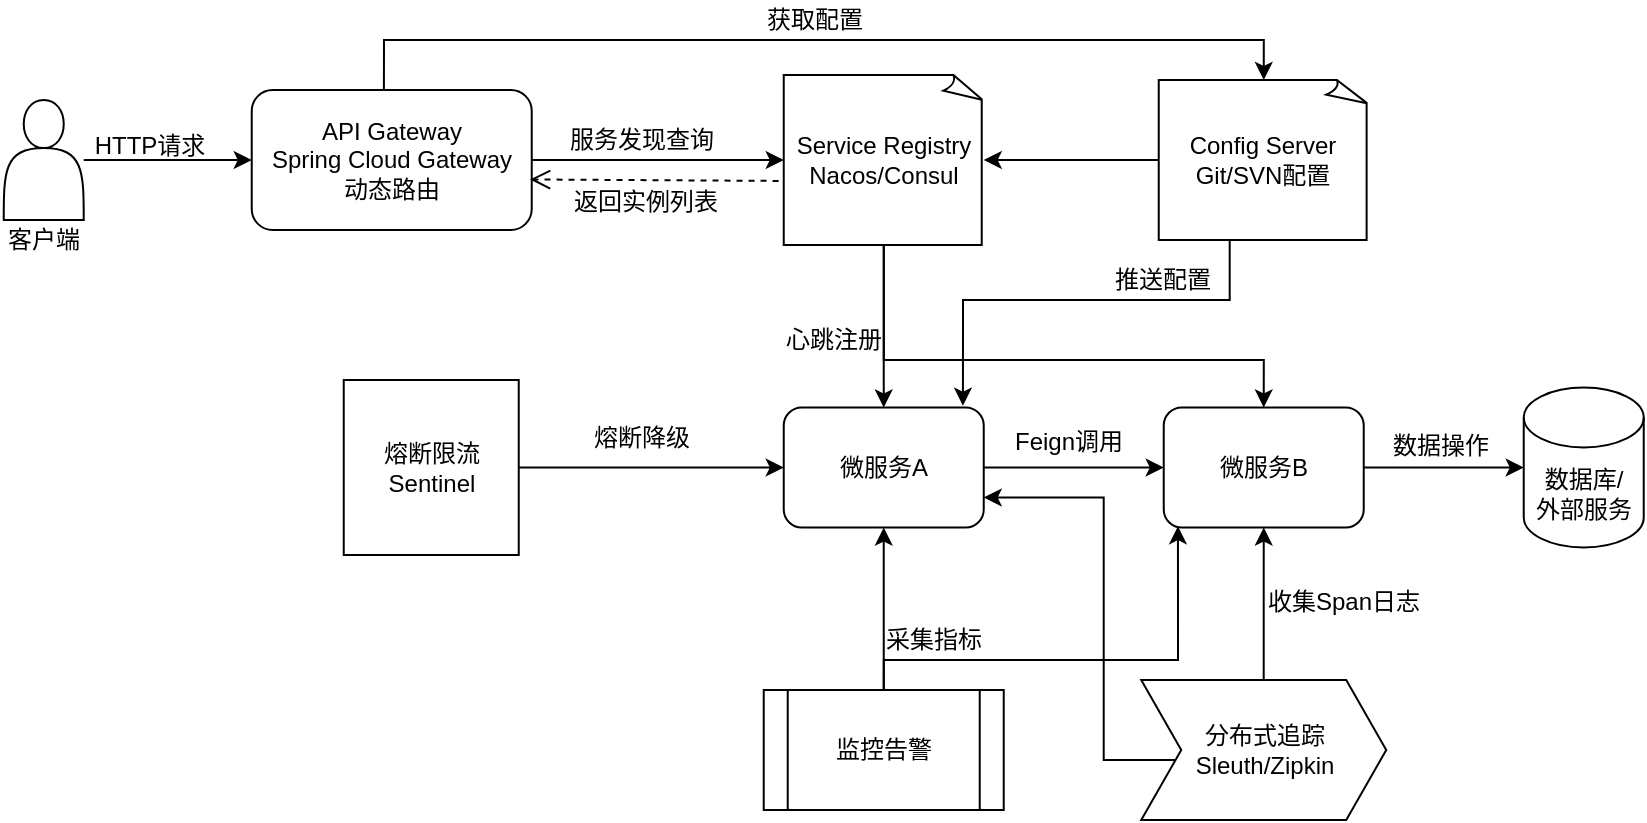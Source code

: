 <mxfile version="28.1.0">
  <diagram name="第 1 页" id="ZEExV5P48Pws8hLEaL9O">
    <mxGraphModel dx="1921" dy="934" grid="1" gridSize="10" guides="1" tooltips="1" connect="1" arrows="1" fold="1" page="1" pageScale="1" pageWidth="827" pageHeight="1169" math="0" shadow="0">
      <root>
        <mxCell id="0" />
        <mxCell id="1" parent="0" />
        <mxCell id="Mo8PvDtuYaeKryjOyZzO-59" value="" style="group" vertex="1" connectable="0" parent="1">
          <mxGeometry x="110" y="110" width="821.87" height="410" as="geometry" />
        </mxCell>
        <mxCell id="IjonZkcJv7geGoO6ObHn-82" style="edgeStyle=orthogonalEdgeStyle;rounded=0;orthogonalLoop=1;jettySize=auto;html=1;entryX=0;entryY=0.5;entryDx=0;entryDy=0;" parent="Mo8PvDtuYaeKryjOyZzO-59" source="IjonZkcJv7geGoO6ObHn-72" target="IjonZkcJv7geGoO6ObHn-78" edge="1">
          <mxGeometry relative="1" as="geometry" />
        </mxCell>
        <mxCell id="IjonZkcJv7geGoO6ObHn-72" value="" style="shape=actor;whiteSpace=wrap;html=1;" parent="Mo8PvDtuYaeKryjOyZzO-59" vertex="1">
          <mxGeometry x="1.87" y="50" width="40" height="60" as="geometry" />
        </mxCell>
        <mxCell id="IjonZkcJv7geGoO6ObHn-75" value="客户端" style="text;strokeColor=none;align=center;fillColor=none;html=1;verticalAlign=middle;whiteSpace=wrap;rounded=0;" parent="Mo8PvDtuYaeKryjOyZzO-59" vertex="1">
          <mxGeometry y="110" width="43.75" height="20" as="geometry" />
        </mxCell>
        <mxCell id="IjonZkcJv7geGoO6ObHn-78" value="API Gateway&lt;br&gt;Spring Cloud&amp;nbsp;Gateway&lt;br&gt;动态路由" style="rounded=1;whiteSpace=wrap;html=1;" parent="Mo8PvDtuYaeKryjOyZzO-59" vertex="1">
          <mxGeometry x="125.87" y="45" width="140" height="70" as="geometry" />
        </mxCell>
        <mxCell id="Mo8PvDtuYaeKryjOyZzO-46" style="edgeStyle=orthogonalEdgeStyle;rounded=0;orthogonalLoop=1;jettySize=auto;html=1;entryX=0.5;entryY=0;entryDx=0;entryDy=0;" edge="1" parent="Mo8PvDtuYaeKryjOyZzO-59" source="IjonZkcJv7geGoO6ObHn-79" target="IjonZkcJv7geGoO6ObHn-81">
          <mxGeometry relative="1" as="geometry" />
        </mxCell>
        <mxCell id="Mo8PvDtuYaeKryjOyZzO-48" style="edgeStyle=orthogonalEdgeStyle;rounded=0;orthogonalLoop=1;jettySize=auto;html=1;entryX=0.5;entryY=0;entryDx=0;entryDy=0;" edge="1" parent="Mo8PvDtuYaeKryjOyZzO-59" source="IjonZkcJv7geGoO6ObHn-79" target="IjonZkcJv7geGoO6ObHn-91">
          <mxGeometry relative="1" as="geometry">
            <Array as="points">
              <mxPoint x="441.87" y="180" />
              <mxPoint x="631.87" y="180" />
            </Array>
          </mxGeometry>
        </mxCell>
        <mxCell id="IjonZkcJv7geGoO6ObHn-79" value="Service Registry&lt;div&gt;Nacos/Consul&lt;br&gt;&lt;/div&gt;" style="whiteSpace=wrap;html=1;shape=mxgraph.basic.document" parent="Mo8PvDtuYaeKryjOyZzO-59" vertex="1">
          <mxGeometry x="391.87" y="37.5" width="100" height="85" as="geometry" />
        </mxCell>
        <mxCell id="Mo8PvDtuYaeKryjOyZzO-45" style="edgeStyle=orthogonalEdgeStyle;rounded=0;orthogonalLoop=1;jettySize=auto;html=1;entryX=0;entryY=0.5;entryDx=0;entryDy=0;" edge="1" parent="Mo8PvDtuYaeKryjOyZzO-59" source="IjonZkcJv7geGoO6ObHn-81" target="IjonZkcJv7geGoO6ObHn-91">
          <mxGeometry relative="1" as="geometry" />
        </mxCell>
        <mxCell id="IjonZkcJv7geGoO6ObHn-81" value="微服务A" style="rounded=1;whiteSpace=wrap;html=1;" parent="Mo8PvDtuYaeKryjOyZzO-59" vertex="1">
          <mxGeometry x="391.87" y="203.75" width="100" height="60" as="geometry" />
        </mxCell>
        <mxCell id="IjonZkcJv7geGoO6ObHn-83" style="edgeStyle=orthogonalEdgeStyle;rounded=0;orthogonalLoop=1;jettySize=auto;html=1;entryX=0;entryY=0.5;entryDx=0;entryDy=0;entryPerimeter=0;" parent="Mo8PvDtuYaeKryjOyZzO-59" source="IjonZkcJv7geGoO6ObHn-78" target="IjonZkcJv7geGoO6ObHn-79" edge="1">
          <mxGeometry relative="1" as="geometry" />
        </mxCell>
        <mxCell id="Mo8PvDtuYaeKryjOyZzO-56" style="edgeStyle=orthogonalEdgeStyle;rounded=0;orthogonalLoop=1;jettySize=auto;html=1;entryX=0;entryY=0.5;entryDx=0;entryDy=0;" edge="1" parent="Mo8PvDtuYaeKryjOyZzO-59" source="IjonZkcJv7geGoO6ObHn-90" target="IjonZkcJv7geGoO6ObHn-81">
          <mxGeometry relative="1" as="geometry" />
        </mxCell>
        <mxCell id="IjonZkcJv7geGoO6ObHn-90" value="&lt;div&gt;&lt;span style=&quot;background-color: transparent;&quot;&gt;熔断限流&lt;br&gt;&lt;/span&gt;Sentinel&lt;br&gt;&lt;/div&gt;" style="whiteSpace=wrap;html=1;aspect=fixed;" parent="Mo8PvDtuYaeKryjOyZzO-59" vertex="1">
          <mxGeometry x="171.87" y="190" width="87.5" height="87.5" as="geometry" />
        </mxCell>
        <mxCell id="IjonZkcJv7geGoO6ObHn-91" value="微服务B" style="rounded=1;whiteSpace=wrap;html=1;" parent="Mo8PvDtuYaeKryjOyZzO-59" vertex="1">
          <mxGeometry x="581.87" y="203.75" width="100" height="60" as="geometry" />
        </mxCell>
        <mxCell id="IjonZkcJv7geGoO6ObHn-95" value="熔断降级" style="text;strokeColor=none;align=center;fillColor=none;html=1;verticalAlign=middle;whiteSpace=wrap;rounded=0;" parent="Mo8PvDtuYaeKryjOyZzO-59" vertex="1">
          <mxGeometry x="295.62" y="207.5" width="50" height="22.5" as="geometry" />
        </mxCell>
        <mxCell id="Mo8PvDtuYaeKryjOyZzO-53" style="edgeStyle=orthogonalEdgeStyle;rounded=0;orthogonalLoop=1;jettySize=auto;html=1;entryX=0.5;entryY=1;entryDx=0;entryDy=0;" edge="1" parent="Mo8PvDtuYaeKryjOyZzO-59" source="IjonZkcJv7geGoO6ObHn-96" target="IjonZkcJv7geGoO6ObHn-91">
          <mxGeometry relative="1" as="geometry" />
        </mxCell>
        <mxCell id="Mo8PvDtuYaeKryjOyZzO-54" style="edgeStyle=orthogonalEdgeStyle;rounded=0;orthogonalLoop=1;jettySize=auto;html=1;entryX=1;entryY=0.75;entryDx=0;entryDy=0;" edge="1" parent="Mo8PvDtuYaeKryjOyZzO-59" source="IjonZkcJv7geGoO6ObHn-96" target="IjonZkcJv7geGoO6ObHn-81">
          <mxGeometry relative="1" as="geometry">
            <Array as="points">
              <mxPoint x="551.87" y="380" />
              <mxPoint x="551.87" y="249" />
            </Array>
          </mxGeometry>
        </mxCell>
        <mxCell id="IjonZkcJv7geGoO6ObHn-96" value="分布式追踪&lt;br&gt;Sleuth/Zipkin" style="shape=step;perimeter=stepPerimeter;whiteSpace=wrap;html=1;fixedSize=1;direction=east;" parent="Mo8PvDtuYaeKryjOyZzO-59" vertex="1">
          <mxGeometry x="570.62" y="340" width="122.5" height="70" as="geometry" />
        </mxCell>
        <mxCell id="Mo8PvDtuYaeKryjOyZzO-1" value="Config Server&lt;br&gt;Git/SVN&lt;span style=&quot;background-color: transparent;&quot;&gt;配置&lt;/span&gt;" style="whiteSpace=wrap;html=1;shape=mxgraph.basic.document" vertex="1" parent="Mo8PvDtuYaeKryjOyZzO-59">
          <mxGeometry x="579.37" y="40" width="105" height="80" as="geometry" />
        </mxCell>
        <mxCell id="Mo8PvDtuYaeKryjOyZzO-3" style="edgeStyle=orthogonalEdgeStyle;rounded=0;orthogonalLoop=1;jettySize=auto;html=1;entryX=1;entryY=0.5;entryDx=0;entryDy=0;entryPerimeter=0;" edge="1" parent="Mo8PvDtuYaeKryjOyZzO-59" source="Mo8PvDtuYaeKryjOyZzO-1" target="IjonZkcJv7geGoO6ObHn-79">
          <mxGeometry relative="1" as="geometry" />
        </mxCell>
        <mxCell id="Mo8PvDtuYaeKryjOyZzO-7" value="推送配置" style="text;strokeColor=none;align=center;fillColor=none;html=1;verticalAlign=middle;whiteSpace=wrap;rounded=0;" vertex="1" parent="Mo8PvDtuYaeKryjOyZzO-59">
          <mxGeometry x="553.87" y="130" width="55" height="20" as="geometry" />
        </mxCell>
        <mxCell id="Mo8PvDtuYaeKryjOyZzO-11" value="收集Span日志" style="text;strokeColor=none;align=center;fillColor=none;html=1;verticalAlign=middle;whiteSpace=wrap;rounded=0;" vertex="1" parent="Mo8PvDtuYaeKryjOyZzO-59">
          <mxGeometry x="631.87" y="292.5" width="80" height="17.5" as="geometry" />
        </mxCell>
        <mxCell id="Mo8PvDtuYaeKryjOyZzO-12" value="数据库/&lt;br&gt;外部服务" style="shape=cylinder3;whiteSpace=wrap;html=1;boundedLbl=1;backgroundOutline=1;size=15;" vertex="1" parent="Mo8PvDtuYaeKryjOyZzO-59">
          <mxGeometry x="761.87" y="193.75" width="60" height="80" as="geometry" />
        </mxCell>
        <mxCell id="Mo8PvDtuYaeKryjOyZzO-13" style="edgeStyle=orthogonalEdgeStyle;rounded=0;orthogonalLoop=1;jettySize=auto;html=1;entryX=0;entryY=0.5;entryDx=0;entryDy=0;entryPerimeter=0;" edge="1" parent="Mo8PvDtuYaeKryjOyZzO-59" source="IjonZkcJv7geGoO6ObHn-91" target="Mo8PvDtuYaeKryjOyZzO-12">
          <mxGeometry relative="1" as="geometry" />
        </mxCell>
        <mxCell id="Mo8PvDtuYaeKryjOyZzO-50" style="edgeStyle=orthogonalEdgeStyle;rounded=0;orthogonalLoop=1;jettySize=auto;html=1;entryX=0.5;entryY=1;entryDx=0;entryDy=0;" edge="1" parent="Mo8PvDtuYaeKryjOyZzO-59" source="Mo8PvDtuYaeKryjOyZzO-14" target="IjonZkcJv7geGoO6ObHn-81">
          <mxGeometry relative="1" as="geometry" />
        </mxCell>
        <mxCell id="Mo8PvDtuYaeKryjOyZzO-14" value="监控告警" style="shape=process;whiteSpace=wrap;html=1;backgroundOutline=1;" vertex="1" parent="Mo8PvDtuYaeKryjOyZzO-59">
          <mxGeometry x="381.87" y="345" width="120" height="60" as="geometry" />
        </mxCell>
        <mxCell id="Mo8PvDtuYaeKryjOyZzO-19" value="采集指标" style="text;strokeColor=none;align=center;fillColor=none;html=1;verticalAlign=middle;whiteSpace=wrap;rounded=0;" vertex="1" parent="Mo8PvDtuYaeKryjOyZzO-59">
          <mxGeometry x="441.87" y="310" width="50" height="20" as="geometry" />
        </mxCell>
        <mxCell id="Mo8PvDtuYaeKryjOyZzO-28" value="HTTP请求" style="text;strokeColor=none;align=center;fillColor=none;html=1;verticalAlign=middle;whiteSpace=wrap;rounded=0;" vertex="1" parent="Mo8PvDtuYaeKryjOyZzO-59">
          <mxGeometry x="41.87" y="65" width="66.25" height="15" as="geometry" />
        </mxCell>
        <mxCell id="Mo8PvDtuYaeKryjOyZzO-29" value="服务发现查询" style="text;strokeColor=none;align=center;fillColor=none;html=1;verticalAlign=middle;whiteSpace=wrap;rounded=0;" vertex="1" parent="Mo8PvDtuYaeKryjOyZzO-59">
          <mxGeometry x="281.87" y="60" width="77.5" height="20" as="geometry" />
        </mxCell>
        <mxCell id="Mo8PvDtuYaeKryjOyZzO-30" style="edgeStyle=orthogonalEdgeStyle;rounded=0;orthogonalLoop=1;jettySize=auto;html=1;entryX=0.5;entryY=0;entryDx=0;entryDy=0;entryPerimeter=0;exitX=0.472;exitY=0.004;exitDx=0;exitDy=0;exitPerimeter=0;" edge="1" parent="Mo8PvDtuYaeKryjOyZzO-59" source="IjonZkcJv7geGoO6ObHn-78" target="Mo8PvDtuYaeKryjOyZzO-1">
          <mxGeometry relative="1" as="geometry" />
        </mxCell>
        <mxCell id="Mo8PvDtuYaeKryjOyZzO-31" value="获取配置" style="text;strokeColor=none;align=center;fillColor=none;html=1;verticalAlign=middle;whiteSpace=wrap;rounded=0;" vertex="1" parent="Mo8PvDtuYaeKryjOyZzO-59">
          <mxGeometry x="381.87" width="51.25" height="20" as="geometry" />
        </mxCell>
        <mxCell id="Mo8PvDtuYaeKryjOyZzO-35" value="Feign调用" style="text;strokeColor=none;align=center;fillColor=none;html=1;verticalAlign=middle;whiteSpace=wrap;rounded=0;" vertex="1" parent="Mo8PvDtuYaeKryjOyZzO-59">
          <mxGeometry x="501.87" y="211.25" width="65" height="20" as="geometry" />
        </mxCell>
        <mxCell id="Mo8PvDtuYaeKryjOyZzO-36" value="数据操作" style="text;strokeColor=none;align=center;fillColor=none;html=1;verticalAlign=middle;whiteSpace=wrap;rounded=0;" vertex="1" parent="Mo8PvDtuYaeKryjOyZzO-59">
          <mxGeometry x="693.12" y="213.75" width="55" height="17.5" as="geometry" />
        </mxCell>
        <mxCell id="Mo8PvDtuYaeKryjOyZzO-37" value="" style="html=1;verticalAlign=bottom;endArrow=open;dashed=1;endSize=8;curved=0;rounded=0;exitX=-0.026;exitY=0.623;exitDx=0;exitDy=0;exitPerimeter=0;entryX=0.994;entryY=0.639;entryDx=0;entryDy=0;entryPerimeter=0;" edge="1" parent="Mo8PvDtuYaeKryjOyZzO-59" source="IjonZkcJv7geGoO6ObHn-79" target="IjonZkcJv7geGoO6ObHn-78">
          <mxGeometry relative="1" as="geometry">
            <mxPoint x="371.87" y="90" as="sourcePoint" />
            <mxPoint x="281.87" y="90" as="targetPoint" />
          </mxGeometry>
        </mxCell>
        <mxCell id="Mo8PvDtuYaeKryjOyZzO-38" value="返回实例列表" style="text;strokeColor=none;align=center;fillColor=none;html=1;verticalAlign=middle;whiteSpace=wrap;rounded=0;" vertex="1" parent="Mo8PvDtuYaeKryjOyZzO-59">
          <mxGeometry x="285.62" y="92.5" width="73.75" height="17.5" as="geometry" />
        </mxCell>
        <mxCell id="Mo8PvDtuYaeKryjOyZzO-40" value="心跳注册" style="text;strokeColor=none;align=center;fillColor=none;html=1;verticalAlign=middle;whiteSpace=wrap;rounded=0;" vertex="1" parent="Mo8PvDtuYaeKryjOyZzO-59">
          <mxGeometry x="391.87" y="160" width="50" height="20" as="geometry" />
        </mxCell>
        <mxCell id="Mo8PvDtuYaeKryjOyZzO-55" style="edgeStyle=orthogonalEdgeStyle;rounded=0;orthogonalLoop=1;jettySize=auto;html=1;entryX=0.071;entryY=0.989;entryDx=0;entryDy=0;entryPerimeter=0;exitX=0.5;exitY=0;exitDx=0;exitDy=0;" edge="1" parent="Mo8PvDtuYaeKryjOyZzO-59" source="Mo8PvDtuYaeKryjOyZzO-14" target="IjonZkcJv7geGoO6ObHn-91">
          <mxGeometry relative="1" as="geometry">
            <Array as="points">
              <mxPoint x="441.87" y="330" />
              <mxPoint x="588.87" y="330" />
            </Array>
          </mxGeometry>
        </mxCell>
        <mxCell id="Mo8PvDtuYaeKryjOyZzO-57" style="edgeStyle=orthogonalEdgeStyle;rounded=0;orthogonalLoop=1;jettySize=auto;html=1;entryX=0.896;entryY=-0.015;entryDx=0;entryDy=0;entryPerimeter=0;exitX=0.5;exitY=1;exitDx=0;exitDy=0;exitPerimeter=0;" edge="1" parent="Mo8PvDtuYaeKryjOyZzO-59" source="Mo8PvDtuYaeKryjOyZzO-1" target="IjonZkcJv7geGoO6ObHn-81">
          <mxGeometry relative="1" as="geometry">
            <Array as="points">
              <mxPoint x="614.87" y="150" />
              <mxPoint x="481.87" y="150" />
            </Array>
          </mxGeometry>
        </mxCell>
      </root>
    </mxGraphModel>
  </diagram>
</mxfile>
